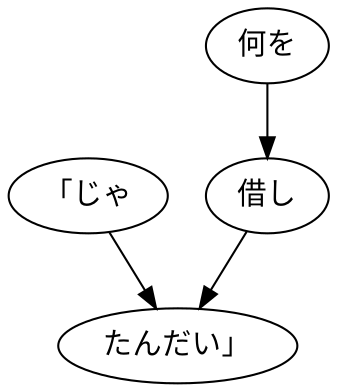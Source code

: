 digraph graph7274 {
	node0 [label="「じゃ"];
	node1 [label="何を"];
	node2 [label="借し"];
	node3 [label="たんだい」"];
	node0 -> node3;
	node1 -> node2;
	node2 -> node3;
}
